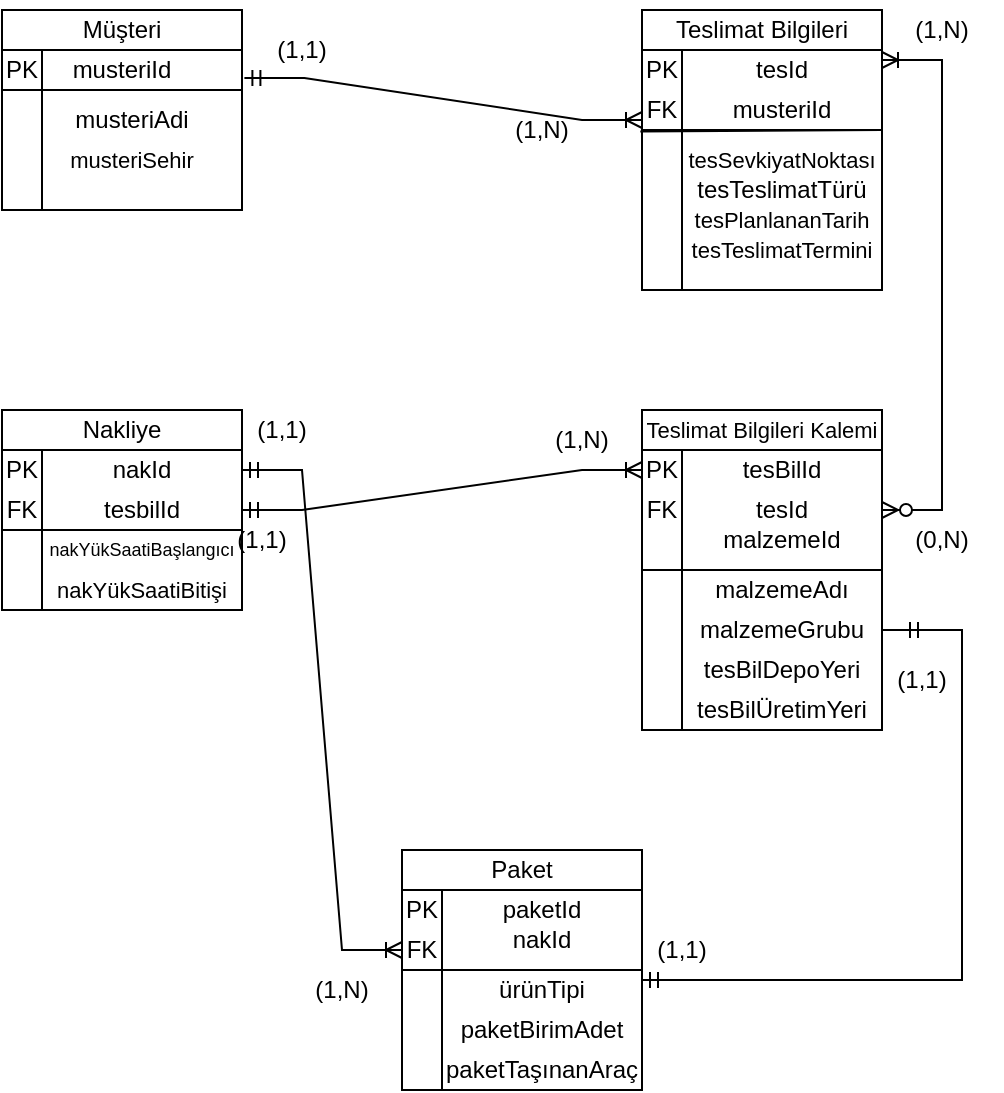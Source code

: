 <mxfile version="24.3.1" type="google">
  <diagram name="Page-1" id="f2uGGuHAIsjDgALUWx8e">
    <mxGraphModel grid="1" page="1" gridSize="10" guides="1" tooltips="1" connect="1" arrows="1" fold="1" pageScale="1" pageWidth="827" pageHeight="1169" math="0" shadow="0">
      <root>
        <mxCell id="0" />
        <mxCell id="1" parent="0" />
        <mxCell id="AlXA9y1BA_itxyLEwqiM-9" value="" style="shape=internalStorage;whiteSpace=wrap;html=1;backgroundOutline=1;" vertex="1" parent="1">
          <mxGeometry x="120" y="80" width="120" height="80" as="geometry" />
        </mxCell>
        <mxCell id="AlXA9y1BA_itxyLEwqiM-12" value="musteriId" style="text;html=1;align=center;verticalAlign=middle;whiteSpace=wrap;rounded=0;" vertex="1" parent="1">
          <mxGeometry x="150" y="80" width="60" height="20" as="geometry" />
        </mxCell>
        <mxCell id="AlXA9y1BA_itxyLEwqiM-15" value="" style="rounded=0;whiteSpace=wrap;html=1;" vertex="1" parent="1">
          <mxGeometry x="120" y="60" width="120" height="20" as="geometry" />
        </mxCell>
        <mxCell id="AlXA9y1BA_itxyLEwqiM-16" value="Müşteri" style="text;html=1;align=center;verticalAlign=middle;whiteSpace=wrap;rounded=0;" vertex="1" parent="1">
          <mxGeometry x="120" y="55" width="120" height="30" as="geometry" />
        </mxCell>
        <mxCell id="AlXA9y1BA_itxyLEwqiM-18" value="PK" style="text;html=1;align=center;verticalAlign=middle;whiteSpace=wrap;rounded=0;" vertex="1" parent="1">
          <mxGeometry x="120" y="80" width="20" height="20" as="geometry" />
        </mxCell>
        <mxCell id="AlXA9y1BA_itxyLEwqiM-19" value="" style="shape=internalStorage;whiteSpace=wrap;html=1;backgroundOutline=1;dx=20;dy=40;" vertex="1" parent="1">
          <mxGeometry x="440" y="80" width="120" height="120" as="geometry" />
        </mxCell>
        <mxCell id="AlXA9y1BA_itxyLEwqiM-20" value="" style="rounded=0;whiteSpace=wrap;html=1;" vertex="1" parent="1">
          <mxGeometry x="440" y="60" width="120" height="20" as="geometry" />
        </mxCell>
        <mxCell id="AlXA9y1BA_itxyLEwqiM-21" value="Teslimat Bilgileri" style="text;html=1;align=center;verticalAlign=middle;whiteSpace=wrap;rounded=0;" vertex="1" parent="1">
          <mxGeometry x="440" y="55" width="120" height="30" as="geometry" />
        </mxCell>
        <mxCell id="AlXA9y1BA_itxyLEwqiM-22" value="PK" style="text;html=1;align=center;verticalAlign=middle;whiteSpace=wrap;rounded=0;" vertex="1" parent="1">
          <mxGeometry x="440" y="80" width="20" height="20" as="geometry" />
        </mxCell>
        <mxCell id="AlXA9y1BA_itxyLEwqiM-23" value="" style="shape=internalStorage;whiteSpace=wrap;html=1;backgroundOutline=1;dx=20;dy=60;" vertex="1" parent="1">
          <mxGeometry x="440" y="280" width="120" height="140" as="geometry" />
        </mxCell>
        <mxCell id="AlXA9y1BA_itxyLEwqiM-24" value="" style="rounded=0;whiteSpace=wrap;html=1;" vertex="1" parent="1">
          <mxGeometry x="440" y="260" width="120" height="20" as="geometry" />
        </mxCell>
        <mxCell id="AlXA9y1BA_itxyLEwqiM-25" value="Teslimat Bilgileri Kalemi" style="text;html=1;align=center;verticalAlign=middle;whiteSpace=wrap;rounded=0;fontSize=11;" vertex="1" parent="1">
          <mxGeometry x="440" y="260" width="120" height="20" as="geometry" />
        </mxCell>
        <mxCell id="AlXA9y1BA_itxyLEwqiM-26" value="PK" style="text;html=1;align=center;verticalAlign=middle;whiteSpace=wrap;rounded=0;" vertex="1" parent="1">
          <mxGeometry x="440" y="280" width="20" height="20" as="geometry" />
        </mxCell>
        <mxCell id="AlXA9y1BA_itxyLEwqiM-27" value="" style="shape=internalStorage;whiteSpace=wrap;html=1;backgroundOutline=1;dx=20;dy=40;" vertex="1" parent="1">
          <mxGeometry x="120" y="280" width="120" height="80" as="geometry" />
        </mxCell>
        <mxCell id="AlXA9y1BA_itxyLEwqiM-28" value="" style="rounded=0;whiteSpace=wrap;html=1;" vertex="1" parent="1">
          <mxGeometry x="120" y="260" width="120" height="20" as="geometry" />
        </mxCell>
        <mxCell id="AlXA9y1BA_itxyLEwqiM-29" value="Nakliye" style="text;html=1;align=center;verticalAlign=middle;whiteSpace=wrap;rounded=0;" vertex="1" parent="1">
          <mxGeometry x="120" y="260" width="120" height="20" as="geometry" />
        </mxCell>
        <mxCell id="AlXA9y1BA_itxyLEwqiM-30" value="PK" style="text;html=1;align=center;verticalAlign=middle;whiteSpace=wrap;rounded=0;" vertex="1" parent="1">
          <mxGeometry x="120" y="280" width="20" height="20" as="geometry" />
        </mxCell>
        <mxCell id="AlXA9y1BA_itxyLEwqiM-31" value="" style="shape=internalStorage;whiteSpace=wrap;html=1;backgroundOutline=1;dx=20;dy=40;" vertex="1" parent="1">
          <mxGeometry x="320" y="500" width="120" height="100" as="geometry" />
        </mxCell>
        <mxCell id="AlXA9y1BA_itxyLEwqiM-32" value="" style="rounded=0;whiteSpace=wrap;html=1;" vertex="1" parent="1">
          <mxGeometry x="320" y="480" width="120" height="20" as="geometry" />
        </mxCell>
        <mxCell id="AlXA9y1BA_itxyLEwqiM-33" value="Paket" style="text;html=1;align=center;verticalAlign=middle;whiteSpace=wrap;rounded=0;" vertex="1" parent="1">
          <mxGeometry x="320" y="480" width="120" height="20" as="geometry" />
        </mxCell>
        <mxCell id="AlXA9y1BA_itxyLEwqiM-34" value="PK" style="text;html=1;align=center;verticalAlign=middle;whiteSpace=wrap;rounded=0;" vertex="1" parent="1">
          <mxGeometry x="320" y="500" width="20" height="20" as="geometry" />
        </mxCell>
        <mxCell id="AlXA9y1BA_itxyLEwqiM-35" value="musteriAdi" style="text;html=1;align=center;verticalAlign=middle;whiteSpace=wrap;rounded=0;" vertex="1" parent="1">
          <mxGeometry x="140" y="100" width="90" height="30" as="geometry" />
        </mxCell>
        <mxCell id="AlXA9y1BA_itxyLEwqiM-36" value="musteriSehir" style="text;html=1;align=center;verticalAlign=middle;whiteSpace=wrap;rounded=0;fontSize=11;" vertex="1" parent="1">
          <mxGeometry x="140" y="120" width="90" height="30" as="geometry" />
        </mxCell>
        <mxCell id="AlXA9y1BA_itxyLEwqiM-44" value="tesId" style="text;html=1;align=center;verticalAlign=middle;whiteSpace=wrap;rounded=0;" vertex="1" parent="1">
          <mxGeometry x="460" y="80" width="100" height="20" as="geometry" />
        </mxCell>
        <mxCell id="AlXA9y1BA_itxyLEwqiM-45" value="nakId" style="text;html=1;align=center;verticalAlign=middle;whiteSpace=wrap;rounded=0;" vertex="1" parent="1">
          <mxGeometry x="140" y="280" width="100" height="20" as="geometry" />
        </mxCell>
        <mxCell id="AlXA9y1BA_itxyLEwqiM-46" value="tesBilId" style="text;html=1;align=center;verticalAlign=middle;whiteSpace=wrap;rounded=0;" vertex="1" parent="1">
          <mxGeometry x="460" y="280" width="100" height="20" as="geometry" />
        </mxCell>
        <mxCell id="AlXA9y1BA_itxyLEwqiM-47" value="paketId" style="text;html=1;align=center;verticalAlign=middle;whiteSpace=wrap;rounded=0;" vertex="1" parent="1">
          <mxGeometry x="340" y="500" width="100" height="20" as="geometry" />
        </mxCell>
        <mxCell id="AlXA9y1BA_itxyLEwqiM-48" value="tesSevkiyatNoktası" style="text;html=1;align=center;verticalAlign=middle;whiteSpace=wrap;rounded=0;fontSize=11;" vertex="1" parent="1">
          <mxGeometry x="460" y="120" width="100" height="30" as="geometry" />
        </mxCell>
        <mxCell id="AlXA9y1BA_itxyLEwqiM-49" value="tesTeslimatTürü" style="text;html=1;align=center;verticalAlign=middle;whiteSpace=wrap;rounded=0;" vertex="1" parent="1">
          <mxGeometry x="460" y="140" width="100" height="20" as="geometry" />
        </mxCell>
        <mxCell id="AlXA9y1BA_itxyLEwqiM-50" value="tesPlanlananTarih" style="text;html=1;align=center;verticalAlign=middle;whiteSpace=wrap;rounded=0;fontSize=11;" vertex="1" parent="1">
          <mxGeometry x="480" y="150" width="60" height="30" as="geometry" />
        </mxCell>
        <mxCell id="AlXA9y1BA_itxyLEwqiM-51" value="tesTeslimatTermini" style="text;html=1;align=center;verticalAlign=middle;whiteSpace=wrap;rounded=0;fontSize=11;" vertex="1" parent="1">
          <mxGeometry x="460" y="170" width="100" height="20" as="geometry" />
        </mxCell>
        <mxCell id="AlXA9y1BA_itxyLEwqiM-52" value="musteriId" style="text;html=1;align=center;verticalAlign=middle;whiteSpace=wrap;rounded=0;" vertex="1" parent="1">
          <mxGeometry x="460" y="95" width="100" height="30" as="geometry" />
        </mxCell>
        <mxCell id="AlXA9y1BA_itxyLEwqiM-53" value="" style="endArrow=none;html=1;rounded=0;entryX=1;entryY=0;entryDx=0;entryDy=0;exitX=-0.007;exitY=0.34;exitDx=0;exitDy=0;exitPerimeter=0;" edge="1" parent="1" source="AlXA9y1BA_itxyLEwqiM-19" target="AlXA9y1BA_itxyLEwqiM-48">
          <mxGeometry width="50" height="50" relative="1" as="geometry">
            <mxPoint x="380" y="160" as="sourcePoint" />
            <mxPoint x="430" y="110" as="targetPoint" />
          </mxGeometry>
        </mxCell>
        <mxCell id="AlXA9y1BA_itxyLEwqiM-54" value="FK" style="text;html=1;align=center;verticalAlign=middle;whiteSpace=wrap;rounded=0;" vertex="1" parent="1">
          <mxGeometry x="440" y="100" width="20" height="20" as="geometry" />
        </mxCell>
        <mxCell id="AlXA9y1BA_itxyLEwqiM-55" value="tesbilId" style="text;html=1;align=center;verticalAlign=middle;whiteSpace=wrap;rounded=0;" vertex="1" parent="1">
          <mxGeometry x="140" y="300" width="100" height="20" as="geometry" />
        </mxCell>
        <mxCell id="AlXA9y1BA_itxyLEwqiM-56" value="nakYükSaatiBaşlangıcı" style="text;html=1;align=center;verticalAlign=middle;whiteSpace=wrap;rounded=0;fontSize=9;" vertex="1" parent="1">
          <mxGeometry x="140" y="320" width="100" height="20" as="geometry" />
        </mxCell>
        <mxCell id="AlXA9y1BA_itxyLEwqiM-57" value="FK" style="text;html=1;align=center;verticalAlign=middle;whiteSpace=wrap;rounded=0;" vertex="1" parent="1">
          <mxGeometry x="440" y="300" width="20" height="20" as="geometry" />
        </mxCell>
        <mxCell id="AlXA9y1BA_itxyLEwqiM-58" value="nakYükSaatiBitişi" style="text;html=1;align=center;verticalAlign=middle;whiteSpace=wrap;rounded=0;fontSize=11;" vertex="1" parent="1">
          <mxGeometry x="140" y="340" width="100" height="20" as="geometry" />
        </mxCell>
        <mxCell id="AlXA9y1BA_itxyLEwqiM-59" value="FK" style="text;html=1;align=center;verticalAlign=middle;whiteSpace=wrap;rounded=0;" vertex="1" parent="1">
          <mxGeometry x="120" y="300" width="20" height="20" as="geometry" />
        </mxCell>
        <mxCell id="AlXA9y1BA_itxyLEwqiM-61" value="tesId" style="text;html=1;align=center;verticalAlign=middle;whiteSpace=wrap;rounded=0;" vertex="1" parent="1">
          <mxGeometry x="460" y="300" width="100" height="20" as="geometry" />
        </mxCell>
        <mxCell id="AlXA9y1BA_itxyLEwqiM-62" value="malzemeId" style="text;html=1;align=center;verticalAlign=middle;whiteSpace=wrap;rounded=0;" vertex="1" parent="1">
          <mxGeometry x="460" y="310" width="100" height="30" as="geometry" />
        </mxCell>
        <mxCell id="AlXA9y1BA_itxyLEwqiM-63" value="malzemeAdı" style="text;html=1;align=center;verticalAlign=middle;whiteSpace=wrap;rounded=0;" vertex="1" parent="1">
          <mxGeometry x="460" y="340" width="100" height="20" as="geometry" />
        </mxCell>
        <mxCell id="AlXA9y1BA_itxyLEwqiM-64" value="tesBilÜretimYeri" style="text;html=1;align=center;verticalAlign=middle;whiteSpace=wrap;rounded=0;" vertex="1" parent="1">
          <mxGeometry x="460" y="400" width="100" height="20" as="geometry" />
        </mxCell>
        <mxCell id="AlXA9y1BA_itxyLEwqiM-65" value="tesBilDepoYeri" style="text;html=1;align=center;verticalAlign=middle;whiteSpace=wrap;rounded=0;" vertex="1" parent="1">
          <mxGeometry x="460" y="380" width="100" height="20" as="geometry" />
        </mxCell>
        <mxCell id="AlXA9y1BA_itxyLEwqiM-66" value="malzemeGrubu" style="text;html=1;align=center;verticalAlign=middle;whiteSpace=wrap;rounded=0;" vertex="1" parent="1">
          <mxGeometry x="460" y="360" width="100" height="20" as="geometry" />
        </mxCell>
        <mxCell id="AlXA9y1BA_itxyLEwqiM-68" value="paketBirimAdet" style="text;html=1;align=center;verticalAlign=middle;whiteSpace=wrap;rounded=0;" vertex="1" parent="1">
          <mxGeometry x="340" y="560" width="100" height="20" as="geometry" />
        </mxCell>
        <mxCell id="AlXA9y1BA_itxyLEwqiM-69" value="ürünTipi" style="text;html=1;align=center;verticalAlign=middle;whiteSpace=wrap;rounded=0;" vertex="1" parent="1">
          <mxGeometry x="340" y="540" width="100" height="20" as="geometry" />
        </mxCell>
        <mxCell id="AlXA9y1BA_itxyLEwqiM-73" value="paketTaşınanAraç" style="text;html=1;align=center;verticalAlign=middle;whiteSpace=wrap;rounded=0;" vertex="1" parent="1">
          <mxGeometry x="340" y="580" width="100" height="20" as="geometry" />
        </mxCell>
        <mxCell id="yU4dRJvC-YZ2i7uGB-qC-16" value="" style="edgeStyle=entityRelationEdgeStyle;fontSize=12;html=1;endArrow=ERoneToMany;startArrow=ERmandOne;rounded=0;exitX=1.01;exitY=0.175;exitDx=0;exitDy=0;exitPerimeter=0;entryX=0;entryY=0.75;entryDx=0;entryDy=0;" edge="1" parent="1" source="AlXA9y1BA_itxyLEwqiM-9" target="AlXA9y1BA_itxyLEwqiM-54">
          <mxGeometry width="100" height="100" relative="1" as="geometry">
            <mxPoint x="370" y="320" as="sourcePoint" />
            <mxPoint x="470" y="220" as="targetPoint" />
          </mxGeometry>
        </mxCell>
        <mxCell id="yU4dRJvC-YZ2i7uGB-qC-18" value="(1,1)" style="text;html=1;align=center;verticalAlign=middle;whiteSpace=wrap;rounded=0;" vertex="1" parent="1">
          <mxGeometry x="240" y="65" width="60" height="30" as="geometry" />
        </mxCell>
        <mxCell id="yU4dRJvC-YZ2i7uGB-qC-19" value="(1,N)" style="text;html=1;align=center;verticalAlign=middle;whiteSpace=wrap;rounded=0;" vertex="1" parent="1">
          <mxGeometry x="360" y="105" width="60" height="30" as="geometry" />
        </mxCell>
        <mxCell id="yU4dRJvC-YZ2i7uGB-qC-20" value="(1,N)" style="text;html=1;align=center;verticalAlign=middle;whiteSpace=wrap;rounded=0;" vertex="1" parent="1">
          <mxGeometry x="560" y="55" width="60" height="30" as="geometry" />
        </mxCell>
        <mxCell id="yU4dRJvC-YZ2i7uGB-qC-21" value="(1,N)" style="text;html=1;align=center;verticalAlign=middle;whiteSpace=wrap;rounded=0;" vertex="1" parent="1">
          <mxGeometry x="260" y="535" width="60" height="30" as="geometry" />
        </mxCell>
        <mxCell id="yU4dRJvC-YZ2i7uGB-qC-22" value="(0,N)" style="text;html=1;align=center;verticalAlign=middle;whiteSpace=wrap;rounded=0;" vertex="1" parent="1">
          <mxGeometry x="560" y="310" width="60" height="30" as="geometry" />
        </mxCell>
        <mxCell id="yU4dRJvC-YZ2i7uGB-qC-23" value="(1,1)" style="text;html=1;align=center;verticalAlign=middle;whiteSpace=wrap;rounded=0;" vertex="1" parent="1">
          <mxGeometry x="220" y="310" width="60" height="30" as="geometry" />
        </mxCell>
        <mxCell id="yU4dRJvC-YZ2i7uGB-qC-24" value="(1,N)" style="text;html=1;align=center;verticalAlign=middle;whiteSpace=wrap;rounded=0;" vertex="1" parent="1">
          <mxGeometry x="380" y="260" width="60" height="30" as="geometry" />
        </mxCell>
        <mxCell id="yU4dRJvC-YZ2i7uGB-qC-26" value="" style="edgeStyle=entityRelationEdgeStyle;fontSize=12;html=1;endArrow=ERoneToMany;startArrow=ERzeroToMany;rounded=0;entryX=1;entryY=0.25;entryDx=0;entryDy=0;exitX=1;exitY=0;exitDx=0;exitDy=0;" edge="1" parent="1" source="AlXA9y1BA_itxyLEwqiM-62" target="AlXA9y1BA_itxyLEwqiM-44">
          <mxGeometry width="100" height="100" relative="1" as="geometry">
            <mxPoint x="370" y="320" as="sourcePoint" />
            <mxPoint x="470" y="220" as="targetPoint" />
          </mxGeometry>
        </mxCell>
        <mxCell id="yU4dRJvC-YZ2i7uGB-qC-27" value="" style="edgeStyle=entityRelationEdgeStyle;fontSize=12;html=1;endArrow=ERoneToMany;startArrow=ERmandOne;rounded=0;exitX=1;exitY=0.5;exitDx=0;exitDy=0;entryX=0;entryY=0.5;entryDx=0;entryDy=0;" edge="1" parent="1" source="AlXA9y1BA_itxyLEwqiM-55" target="AlXA9y1BA_itxyLEwqiM-26">
          <mxGeometry width="100" height="100" relative="1" as="geometry">
            <mxPoint x="370" y="320" as="sourcePoint" />
            <mxPoint x="380" y="350" as="targetPoint" />
          </mxGeometry>
        </mxCell>
        <mxCell id="yU4dRJvC-YZ2i7uGB-qC-30" value="FK" style="text;html=1;align=center;verticalAlign=middle;whiteSpace=wrap;rounded=0;" vertex="1" parent="1">
          <mxGeometry x="320" y="520" width="20" height="20" as="geometry" />
        </mxCell>
        <mxCell id="yU4dRJvC-YZ2i7uGB-qC-31" value="nakId" style="text;html=1;align=center;verticalAlign=middle;whiteSpace=wrap;rounded=0;" vertex="1" parent="1">
          <mxGeometry x="340" y="510" width="100" height="30" as="geometry" />
        </mxCell>
        <mxCell id="yU4dRJvC-YZ2i7uGB-qC-32" value="" style="edgeStyle=entityRelationEdgeStyle;fontSize=12;html=1;endArrow=ERoneToMany;startArrow=ERmandOne;rounded=0;entryX=0;entryY=0.5;entryDx=0;entryDy=0;exitX=0;exitY=0.5;exitDx=0;exitDy=0;" edge="1" parent="1" target="yU4dRJvC-YZ2i7uGB-qC-30">
          <mxGeometry width="100" height="100" relative="1" as="geometry">
            <mxPoint x="240" y="290" as="sourcePoint" />
            <mxPoint x="310" y="570" as="targetPoint" />
            <Array as="points">
              <mxPoint x="280" y="521.25" />
              <mxPoint x="250" y="511.25" />
              <mxPoint x="240" y="585" />
              <mxPoint x="230" y="555" />
              <mxPoint x="290" y="609.25" />
              <mxPoint x="220" y="511.25" />
            </Array>
          </mxGeometry>
        </mxCell>
        <mxCell id="yU4dRJvC-YZ2i7uGB-qC-33" value="(1,1)" style="text;html=1;align=center;verticalAlign=middle;whiteSpace=wrap;rounded=0;" vertex="1" parent="1">
          <mxGeometry x="230" y="255" width="60" height="30" as="geometry" />
        </mxCell>
        <mxCell id="yU4dRJvC-YZ2i7uGB-qC-34" value="" style="edgeStyle=entityRelationEdgeStyle;fontSize=12;html=1;endArrow=ERmandOne;startArrow=ERmandOne;rounded=0;entryX=1;entryY=0.25;entryDx=0;entryDy=0;" edge="1" parent="1" target="AlXA9y1BA_itxyLEwqiM-69">
          <mxGeometry width="100" height="100" relative="1" as="geometry">
            <mxPoint x="570" y="370" as="sourcePoint" />
            <mxPoint x="540" y="510" as="targetPoint" />
            <Array as="points">
              <mxPoint x="580" y="450" />
            </Array>
          </mxGeometry>
        </mxCell>
        <mxCell id="yU4dRJvC-YZ2i7uGB-qC-35" value="" style="endArrow=none;html=1;rounded=0;" edge="1" parent="1">
          <mxGeometry width="50" height="50" relative="1" as="geometry">
            <mxPoint x="560" y="370" as="sourcePoint" />
            <mxPoint x="570" y="370" as="targetPoint" />
          </mxGeometry>
        </mxCell>
        <mxCell id="yU4dRJvC-YZ2i7uGB-qC-36" value="(1,1)" style="text;html=1;align=center;verticalAlign=middle;whiteSpace=wrap;rounded=0;" vertex="1" parent="1">
          <mxGeometry x="430" y="515" width="60" height="30" as="geometry" />
        </mxCell>
        <mxCell id="yU4dRJvC-YZ2i7uGB-qC-37" value="(1,1)" style="text;html=1;align=center;verticalAlign=middle;whiteSpace=wrap;rounded=0;" vertex="1" parent="1">
          <mxGeometry x="550" y="380" width="60" height="30" as="geometry" />
        </mxCell>
      </root>
    </mxGraphModel>
  </diagram>
</mxfile>

